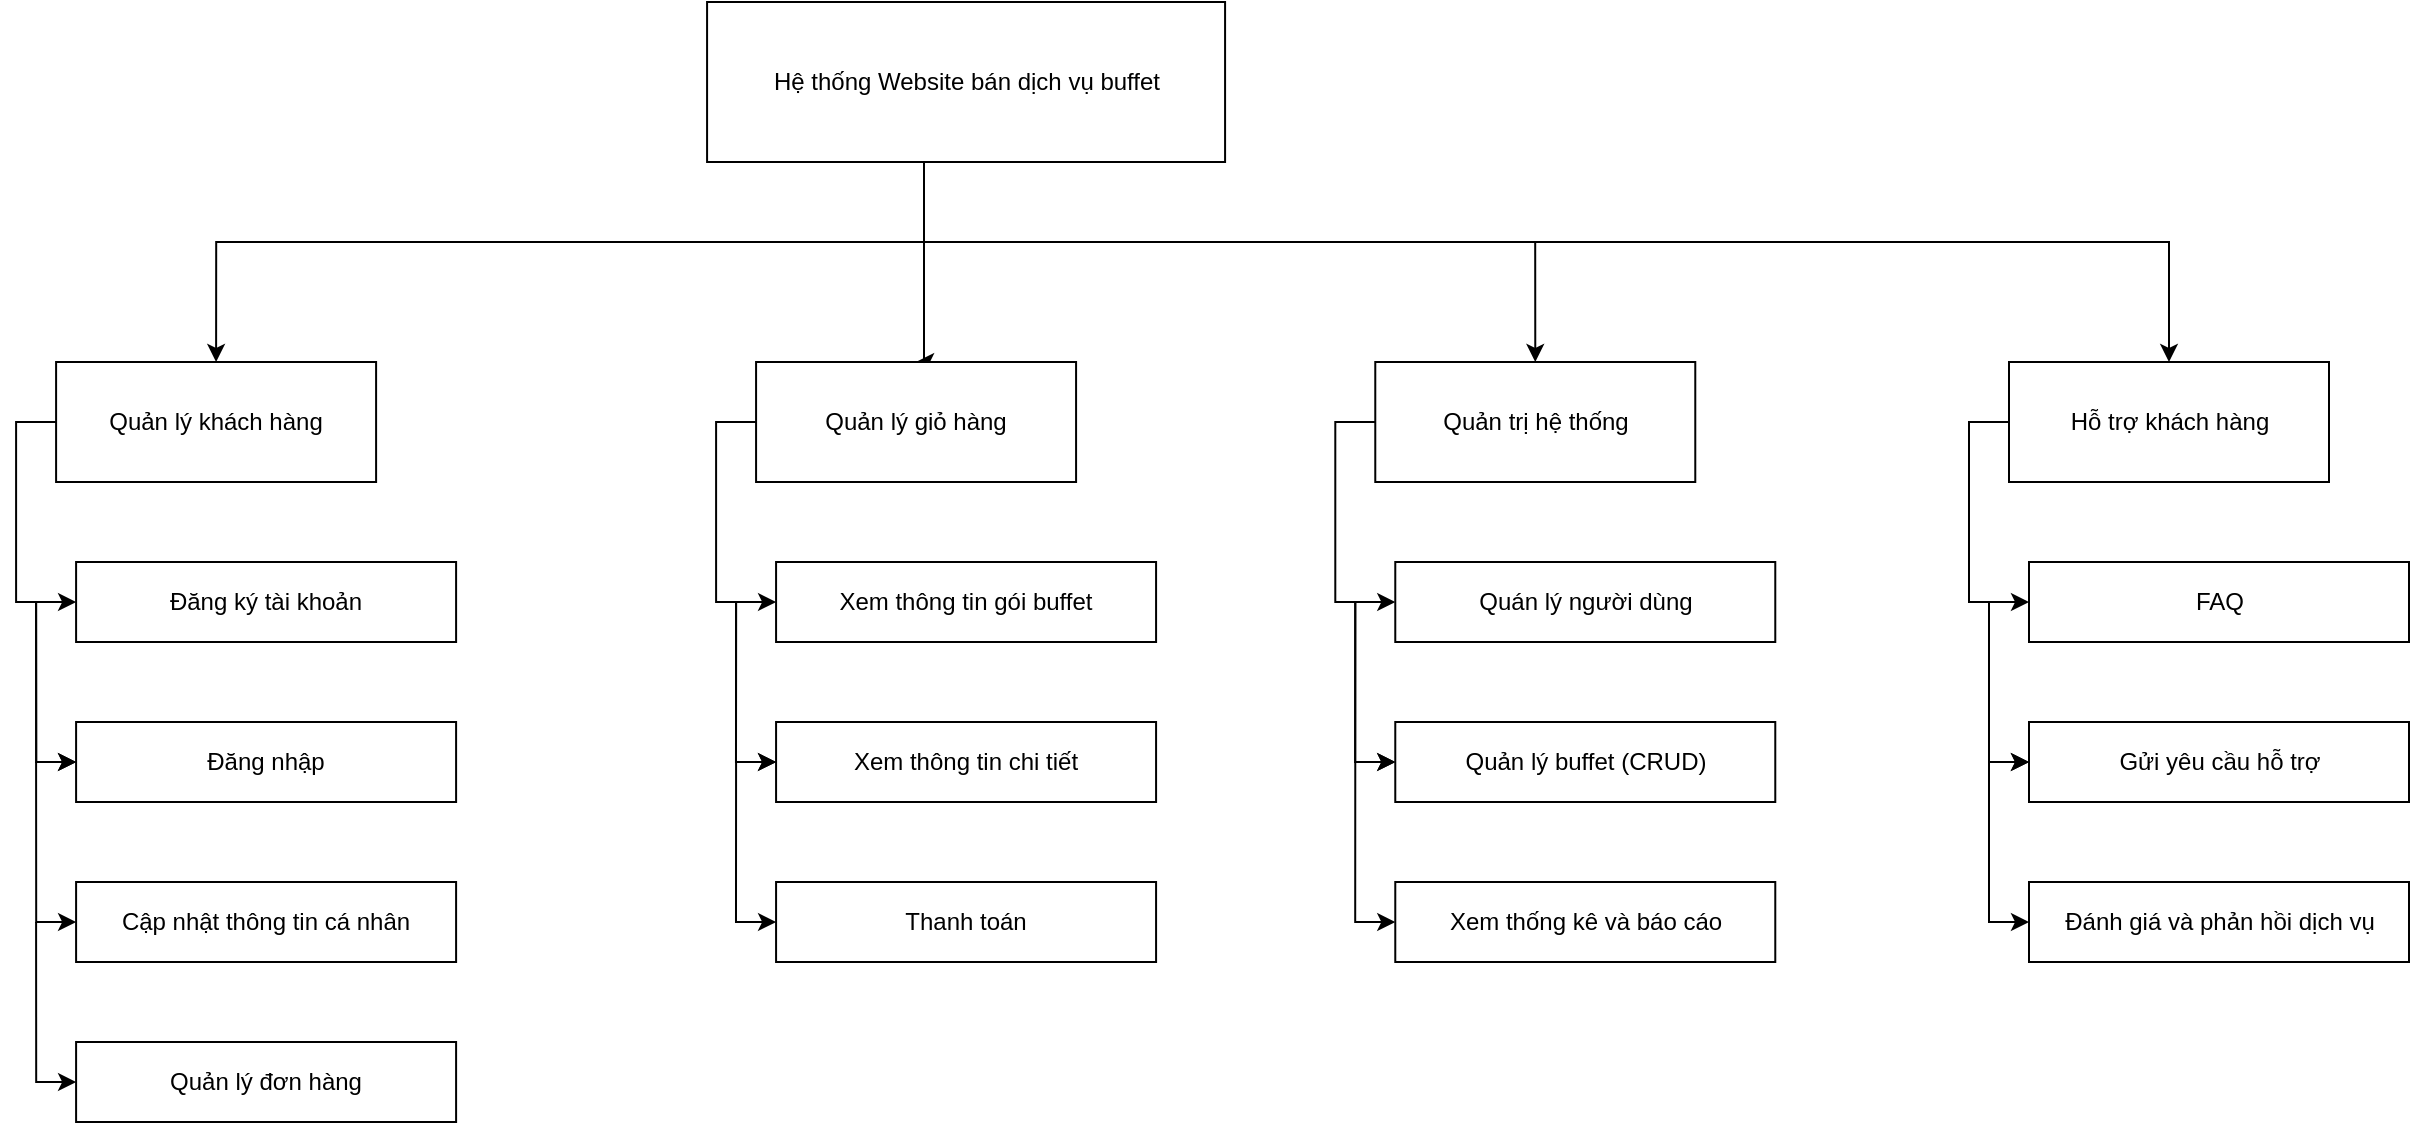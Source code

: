 <mxfile version="20.6.2" type="device"><diagram name="Page-1" id="6fxjxCnBfXmI9QACv0P9"><mxGraphModel dx="2875" dy="1304" grid="1" gridSize="10" guides="1" tooltips="1" connect="1" arrows="1" fold="1" page="1" pageScale="1" pageWidth="827" pageHeight="1169" math="0" shadow="0"><root><mxCell id="0"/><mxCell id="1" parent="0"/><mxCell id="kxPH2CvyYAtExF7dnJMM-78" style="edgeStyle=orthogonalEdgeStyle;rounded=0;orthogonalLoop=1;jettySize=auto;html=1;exitX=0.5;exitY=1;exitDx=0;exitDy=0;entryX=0.5;entryY=0;entryDx=0;entryDy=0;" parent="1" source="kxPH2CvyYAtExF7dnJMM-1" target="kxPH2CvyYAtExF7dnJMM-2" edge="1"><mxGeometry relative="1" as="geometry"><Array as="points"><mxPoint x="414" y="280"/><mxPoint x="60" y="280"/></Array><mxPoint x="523.5" y="240" as="sourcePoint"/></mxGeometry></mxCell><mxCell id="kxPH2CvyYAtExF7dnJMM-81" style="edgeStyle=orthogonalEdgeStyle;rounded=0;orthogonalLoop=1;jettySize=auto;html=1;exitX=0.5;exitY=1;exitDx=0;exitDy=0;entryX=0.5;entryY=0;entryDx=0;entryDy=0;" parent="1" source="kxPH2CvyYAtExF7dnJMM-1" target="kxPH2CvyYAtExF7dnJMM-48" edge="1"><mxGeometry relative="1" as="geometry"><Array as="points"><mxPoint x="414" y="340"/></Array><mxPoint x="320" y="240" as="sourcePoint"/></mxGeometry></mxCell><mxCell id="kxPH2CvyYAtExF7dnJMM-82" style="edgeStyle=orthogonalEdgeStyle;rounded=0;orthogonalLoop=1;jettySize=auto;html=1;exitX=0.5;exitY=1;exitDx=0;exitDy=0;entryX=0.5;entryY=0;entryDx=0;entryDy=0;" parent="1" source="kxPH2CvyYAtExF7dnJMM-1" target="kxPH2CvyYAtExF7dnJMM-58" edge="1"><mxGeometry relative="1" as="geometry"><Array as="points"><mxPoint x="414" y="280"/><mxPoint x="720" y="280"/></Array><mxPoint x="320" y="240" as="sourcePoint"/></mxGeometry></mxCell><mxCell id="kxPH2CvyYAtExF7dnJMM-84" style="edgeStyle=orthogonalEdgeStyle;rounded=0;orthogonalLoop=1;jettySize=auto;html=1;exitX=0.5;exitY=1;exitDx=0;exitDy=0;entryX=0.5;entryY=0;entryDx=0;entryDy=0;" parent="1" source="kxPH2CvyYAtExF7dnJMM-1" target="kxPH2CvyYAtExF7dnJMM-69" edge="1"><mxGeometry relative="1" as="geometry"><Array as="points"><mxPoint x="414" y="280"/><mxPoint x="1037" y="280"/></Array><mxPoint x="320" y="240" as="sourcePoint"/></mxGeometry></mxCell><mxCell id="kxPH2CvyYAtExF7dnJMM-1" value="&lt;font&gt;Hệ thống Website bán dịch vụ buffet&lt;/font&gt;" style="rounded=0;whiteSpace=wrap;html=1;fontSize=12;" parent="1" vertex="1"><mxGeometry x="305.54" y="160" width="259" height="80" as="geometry"/></mxCell><mxCell id="kxPH2CvyYAtExF7dnJMM-5" value="" style="edgeStyle=orthogonalEdgeStyle;rounded=0;orthogonalLoop=1;jettySize=auto;html=1;exitX=0;exitY=0.5;exitDx=0;exitDy=0;entryX=0;entryY=0.5;entryDx=0;entryDy=0;" parent="1" source="kxPH2CvyYAtExF7dnJMM-2" target="kxPH2CvyYAtExF7dnJMM-4" edge="1"><mxGeometry relative="1" as="geometry"><Array as="points"><mxPoint x="-39.95" y="370"/><mxPoint x="-39.95" y="460"/></Array></mxGeometry></mxCell><mxCell id="kxPH2CvyYAtExF7dnJMM-2" value="Quản lý khách hàng" style="whiteSpace=wrap;html=1;rounded=0;" parent="1" vertex="1"><mxGeometry x="-19.95" y="340" width="160" height="60" as="geometry"/></mxCell><mxCell id="kxPH2CvyYAtExF7dnJMM-4" value="Đăng ký tài khoản" style="whiteSpace=wrap;html=1;rounded=0;" parent="1" vertex="1"><mxGeometry x="-9.95" y="440" width="190" height="40" as="geometry"/></mxCell><mxCell id="kxPH2CvyYAtExF7dnJMM-6" value="Đăng nhập" style="whiteSpace=wrap;html=1;rounded=0;" parent="1" vertex="1"><mxGeometry x="-9.95" y="520" width="190" height="40" as="geometry"/></mxCell><mxCell id="kxPH2CvyYAtExF7dnJMM-8" value="Cập nhật thông tin cá nhân" style="whiteSpace=wrap;html=1;rounded=0;" parent="1" vertex="1"><mxGeometry x="-9.95" y="600" width="190" height="40" as="geometry"/></mxCell><mxCell id="kxPH2CvyYAtExF7dnJMM-10" style="edgeStyle=orthogonalEdgeStyle;rounded=0;orthogonalLoop=1;jettySize=auto;html=1;entryX=0;entryY=0.5;entryDx=0;entryDy=0;" parent="1" edge="1"><mxGeometry relative="1" as="geometry"><mxPoint x="-29.95" y="460" as="sourcePoint"/><mxPoint x="-9.95" y="540" as="targetPoint"/><Array as="points"><mxPoint x="-29.95" y="540"/></Array></mxGeometry></mxCell><mxCell id="kxPH2CvyYAtExF7dnJMM-11" value="Quản lý đơn hàng" style="whiteSpace=wrap;html=1;rounded=0;" parent="1" vertex="1"><mxGeometry x="-9.95" y="680" width="190" height="40" as="geometry"/></mxCell><mxCell id="kxPH2CvyYAtExF7dnJMM-19" style="edgeStyle=orthogonalEdgeStyle;rounded=0;orthogonalLoop=1;jettySize=auto;html=1;entryX=0;entryY=0.5;entryDx=0;entryDy=0;" parent="1" edge="1"><mxGeometry relative="1" as="geometry"><mxPoint x="-29.95" y="460" as="sourcePoint"/><mxPoint x="-9.95" y="540" as="targetPoint"/><Array as="points"><mxPoint x="-29.95" y="540"/></Array></mxGeometry></mxCell><mxCell id="kxPH2CvyYAtExF7dnJMM-20" style="edgeStyle=orthogonalEdgeStyle;rounded=0;orthogonalLoop=1;jettySize=auto;html=1;entryX=0;entryY=0.5;entryDx=0;entryDy=0;" parent="1" edge="1"><mxGeometry relative="1" as="geometry"><mxPoint x="-29.95" y="540" as="sourcePoint"/><mxPoint x="-9.95" y="620" as="targetPoint"/><Array as="points"><mxPoint x="-29.95" y="620"/></Array></mxGeometry></mxCell><mxCell id="kxPH2CvyYAtExF7dnJMM-21" style="edgeStyle=orthogonalEdgeStyle;rounded=0;orthogonalLoop=1;jettySize=auto;html=1;entryX=0;entryY=0.5;entryDx=0;entryDy=0;" parent="1" edge="1"><mxGeometry relative="1" as="geometry"><mxPoint x="-29.95" y="620" as="sourcePoint"/><mxPoint x="-9.95" y="700" as="targetPoint"/><Array as="points"><mxPoint x="-29.95" y="700"/></Array></mxGeometry></mxCell><mxCell id="kxPH2CvyYAtExF7dnJMM-47" value="" style="edgeStyle=orthogonalEdgeStyle;rounded=0;orthogonalLoop=1;jettySize=auto;html=1;exitX=0;exitY=0.5;exitDx=0;exitDy=0;entryX=0;entryY=0.5;entryDx=0;entryDy=0;" parent="1" source="kxPH2CvyYAtExF7dnJMM-48" target="kxPH2CvyYAtExF7dnJMM-49" edge="1"><mxGeometry relative="1" as="geometry"><Array as="points"><mxPoint x="310.04" y="370"/><mxPoint x="310.04" y="460"/></Array></mxGeometry></mxCell><mxCell id="kxPH2CvyYAtExF7dnJMM-48" value="Quản lý giỏ hàng" style="whiteSpace=wrap;html=1;rounded=0;" parent="1" vertex="1"><mxGeometry x="330.04" y="340" width="160" height="60" as="geometry"/></mxCell><mxCell id="kxPH2CvyYAtExF7dnJMM-49" value="Xem thông tin gói buffet" style="whiteSpace=wrap;html=1;rounded=0;" parent="1" vertex="1"><mxGeometry x="340.04" y="440" width="190" height="40" as="geometry"/></mxCell><mxCell id="kxPH2CvyYAtExF7dnJMM-50" value="Xem thông tin chi tiết" style="whiteSpace=wrap;html=1;rounded=0;" parent="1" vertex="1"><mxGeometry x="340.04" y="520" width="190" height="40" as="geometry"/></mxCell><mxCell id="kxPH2CvyYAtExF7dnJMM-51" value="Thanh toán" style="whiteSpace=wrap;html=1;rounded=0;" parent="1" vertex="1"><mxGeometry x="340.04" y="600" width="190" height="40" as="geometry"/></mxCell><mxCell id="kxPH2CvyYAtExF7dnJMM-52" style="edgeStyle=orthogonalEdgeStyle;rounded=0;orthogonalLoop=1;jettySize=auto;html=1;entryX=0;entryY=0.5;entryDx=0;entryDy=0;" parent="1" edge="1"><mxGeometry relative="1" as="geometry"><mxPoint x="320.04" y="460" as="sourcePoint"/><mxPoint x="340.04" y="540" as="targetPoint"/><Array as="points"><mxPoint x="320.04" y="540"/></Array></mxGeometry></mxCell><mxCell id="kxPH2CvyYAtExF7dnJMM-54" style="edgeStyle=orthogonalEdgeStyle;rounded=0;orthogonalLoop=1;jettySize=auto;html=1;entryX=0;entryY=0.5;entryDx=0;entryDy=0;" parent="1" edge="1"><mxGeometry relative="1" as="geometry"><mxPoint x="320.04" y="460" as="sourcePoint"/><mxPoint x="340.04" y="540" as="targetPoint"/><Array as="points"><mxPoint x="320.04" y="540"/></Array></mxGeometry></mxCell><mxCell id="kxPH2CvyYAtExF7dnJMM-55" style="edgeStyle=orthogonalEdgeStyle;rounded=0;orthogonalLoop=1;jettySize=auto;html=1;entryX=0;entryY=0.5;entryDx=0;entryDy=0;" parent="1" edge="1"><mxGeometry relative="1" as="geometry"><mxPoint x="320.04" y="540" as="sourcePoint"/><mxPoint x="340.04" y="620" as="targetPoint"/><Array as="points"><mxPoint x="320.04" y="620"/></Array></mxGeometry></mxCell><mxCell id="kxPH2CvyYAtExF7dnJMM-57" value="" style="edgeStyle=orthogonalEdgeStyle;rounded=0;orthogonalLoop=1;jettySize=auto;html=1;exitX=0;exitY=0.5;exitDx=0;exitDy=0;entryX=0;entryY=0.5;entryDx=0;entryDy=0;" parent="1" source="kxPH2CvyYAtExF7dnJMM-58" target="kxPH2CvyYAtExF7dnJMM-59" edge="1"><mxGeometry relative="1" as="geometry"><Array as="points"><mxPoint x="619.64" y="370"/><mxPoint x="619.64" y="460"/></Array></mxGeometry></mxCell><mxCell id="kxPH2CvyYAtExF7dnJMM-58" value="Quản trị hệ thống" style="whiteSpace=wrap;html=1;rounded=0;" parent="1" vertex="1"><mxGeometry x="639.64" y="340" width="160" height="60" as="geometry"/></mxCell><mxCell id="kxPH2CvyYAtExF7dnJMM-59" value="Quán lý người dùng" style="whiteSpace=wrap;html=1;rounded=0;" parent="1" vertex="1"><mxGeometry x="649.64" y="440" width="190" height="40" as="geometry"/></mxCell><mxCell id="kxPH2CvyYAtExF7dnJMM-60" value="Quản lý buffet (CRUD)" style="whiteSpace=wrap;html=1;rounded=0;" parent="1" vertex="1"><mxGeometry x="649.64" y="520" width="190" height="40" as="geometry"/></mxCell><mxCell id="kxPH2CvyYAtExF7dnJMM-62" style="edgeStyle=orthogonalEdgeStyle;rounded=0;orthogonalLoop=1;jettySize=auto;html=1;entryX=0;entryY=0.5;entryDx=0;entryDy=0;" parent="1" edge="1"><mxGeometry relative="1" as="geometry"><mxPoint x="629.64" y="460" as="sourcePoint"/><mxPoint x="649.64" y="540" as="targetPoint"/><Array as="points"><mxPoint x="629.64" y="540"/></Array></mxGeometry></mxCell><mxCell id="kxPH2CvyYAtExF7dnJMM-63" value="Xem thống kê và báo cáo" style="whiteSpace=wrap;html=1;rounded=0;" parent="1" vertex="1"><mxGeometry x="649.64" y="600" width="190" height="40" as="geometry"/></mxCell><mxCell id="kxPH2CvyYAtExF7dnJMM-64" style="edgeStyle=orthogonalEdgeStyle;rounded=0;orthogonalLoop=1;jettySize=auto;html=1;entryX=0;entryY=0.5;entryDx=0;entryDy=0;" parent="1" edge="1"><mxGeometry relative="1" as="geometry"><mxPoint x="629.64" y="460" as="sourcePoint"/><mxPoint x="649.64" y="540" as="targetPoint"/><Array as="points"><mxPoint x="629.64" y="540"/></Array></mxGeometry></mxCell><mxCell id="kxPH2CvyYAtExF7dnJMM-66" style="edgeStyle=orthogonalEdgeStyle;rounded=0;orthogonalLoop=1;jettySize=auto;html=1;entryX=0;entryY=0.5;entryDx=0;entryDy=0;" parent="1" edge="1"><mxGeometry relative="1" as="geometry"><mxPoint x="629.64" y="540" as="sourcePoint"/><mxPoint x="649.64" y="620" as="targetPoint"/><Array as="points"><mxPoint x="629.64" y="620"/></Array></mxGeometry></mxCell><mxCell id="kxPH2CvyYAtExF7dnJMM-68" value="" style="edgeStyle=orthogonalEdgeStyle;rounded=0;orthogonalLoop=1;jettySize=auto;html=1;exitX=0;exitY=0.5;exitDx=0;exitDy=0;entryX=0;entryY=0.5;entryDx=0;entryDy=0;" parent="1" source="kxPH2CvyYAtExF7dnJMM-69" target="kxPH2CvyYAtExF7dnJMM-70" edge="1"><mxGeometry relative="1" as="geometry"><Array as="points"><mxPoint x="936.5" y="370"/><mxPoint x="936.5" y="460"/></Array></mxGeometry></mxCell><mxCell id="kxPH2CvyYAtExF7dnJMM-69" value="Hỗ trợ khách hàng" style="whiteSpace=wrap;html=1;rounded=0;" parent="1" vertex="1"><mxGeometry x="956.5" y="340" width="160" height="60" as="geometry"/></mxCell><mxCell id="kxPH2CvyYAtExF7dnJMM-70" value="FAQ" style="whiteSpace=wrap;html=1;rounded=0;" parent="1" vertex="1"><mxGeometry x="966.5" y="440" width="190" height="40" as="geometry"/></mxCell><mxCell id="kxPH2CvyYAtExF7dnJMM-71" value="Gửi yêu cầu hỗ trợ" style="whiteSpace=wrap;html=1;rounded=0;" parent="1" vertex="1"><mxGeometry x="966.5" y="520" width="190" height="40" as="geometry"/></mxCell><mxCell id="kxPH2CvyYAtExF7dnJMM-72" value="Đánh giá và phản hồi dịch vụ" style="whiteSpace=wrap;html=1;rounded=0;" parent="1" vertex="1"><mxGeometry x="966.5" y="600" width="190" height="40" as="geometry"/></mxCell><mxCell id="kxPH2CvyYAtExF7dnJMM-73" style="edgeStyle=orthogonalEdgeStyle;rounded=0;orthogonalLoop=1;jettySize=auto;html=1;entryX=0;entryY=0.5;entryDx=0;entryDy=0;" parent="1" edge="1"><mxGeometry relative="1" as="geometry"><mxPoint x="946.5" y="460" as="sourcePoint"/><mxPoint x="966.5" y="540" as="targetPoint"/><Array as="points"><mxPoint x="946.5" y="540"/></Array></mxGeometry></mxCell><mxCell id="kxPH2CvyYAtExF7dnJMM-75" style="edgeStyle=orthogonalEdgeStyle;rounded=0;orthogonalLoop=1;jettySize=auto;html=1;entryX=0;entryY=0.5;entryDx=0;entryDy=0;" parent="1" edge="1"><mxGeometry relative="1" as="geometry"><mxPoint x="946.5" y="460" as="sourcePoint"/><mxPoint x="966.5" y="540" as="targetPoint"/><Array as="points"><mxPoint x="946.5" y="540"/></Array></mxGeometry></mxCell><mxCell id="kxPH2CvyYAtExF7dnJMM-76" style="edgeStyle=orthogonalEdgeStyle;rounded=0;orthogonalLoop=1;jettySize=auto;html=1;entryX=0;entryY=0.5;entryDx=0;entryDy=0;" parent="1" edge="1"><mxGeometry relative="1" as="geometry"><mxPoint x="946.5" y="540" as="sourcePoint"/><mxPoint x="966.5" y="620" as="targetPoint"/><Array as="points"><mxPoint x="946.5" y="620"/></Array></mxGeometry></mxCell></root></mxGraphModel></diagram></mxfile>